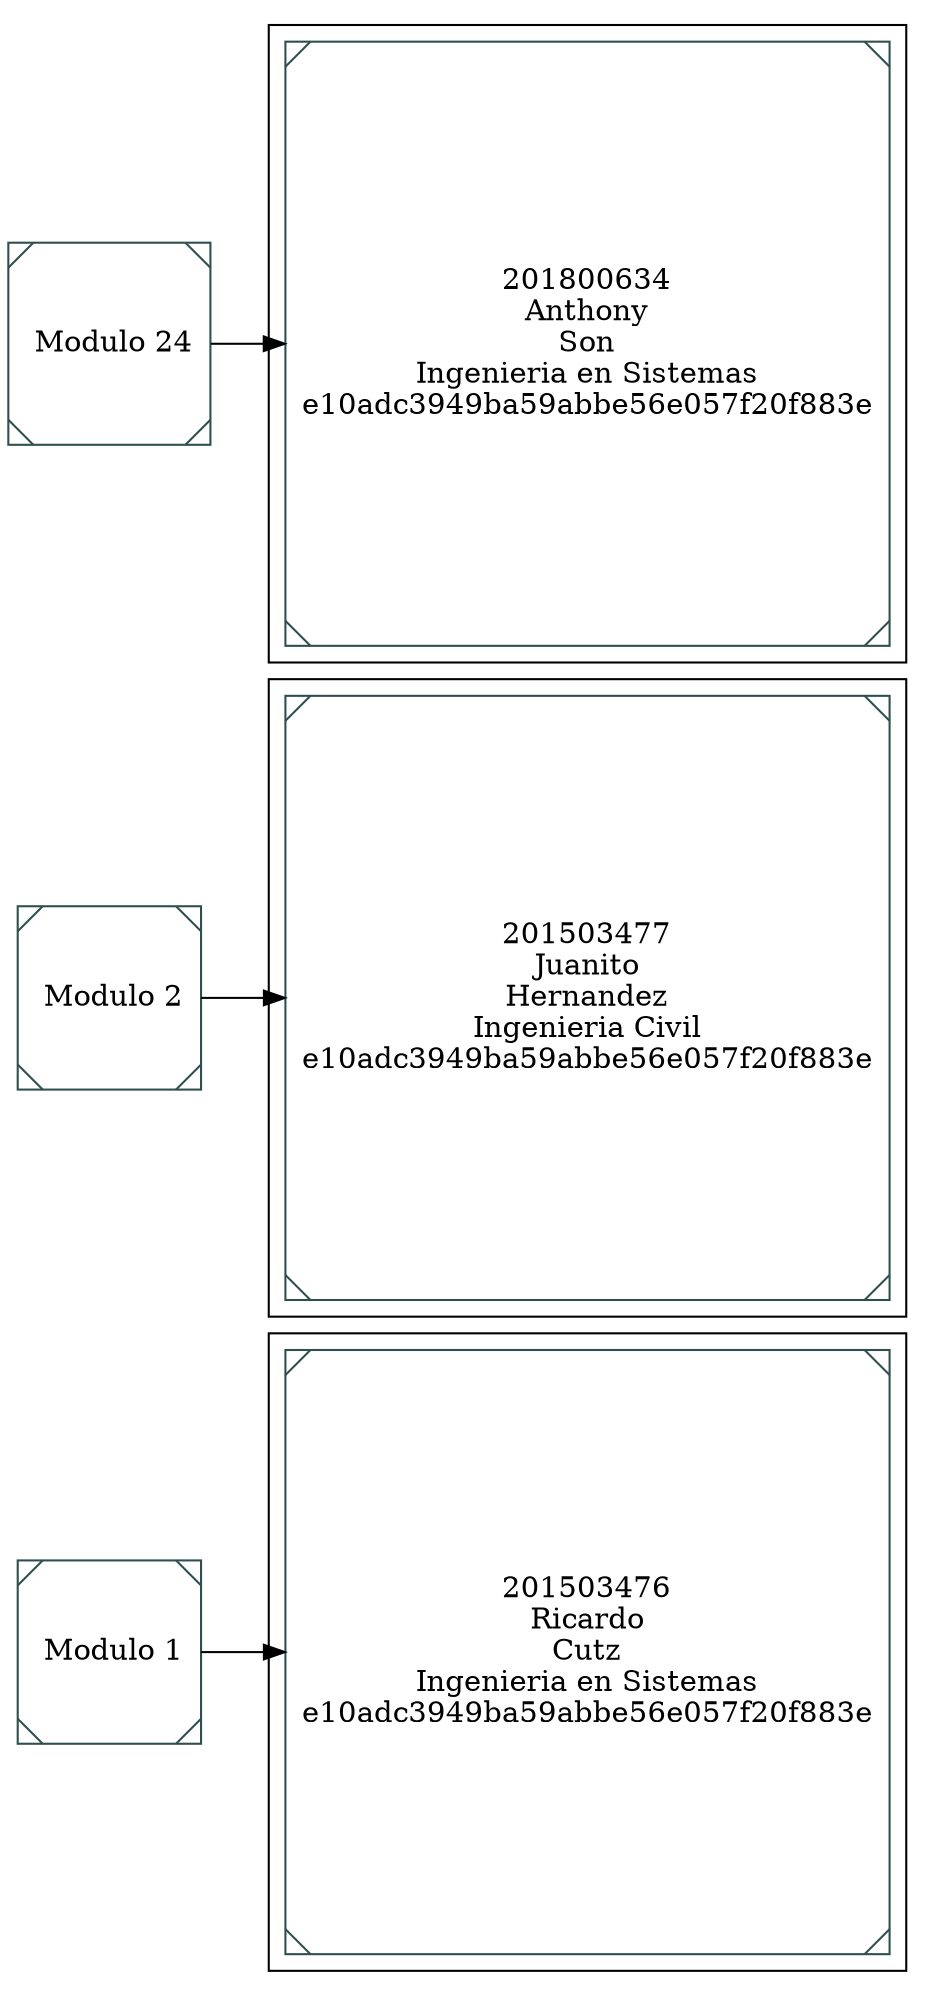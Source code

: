 digraph G { rankdir = LR; 
 node[shape=Msquare  color = darkslategray text=white gradientangle=90];Nodo2076201091[label =" Modulo 1"] 
subgraph cluster_2076201091 {  node[shape=Msquare  color = darkslategray text=white gradientangle=90]; 
2109767532[label="201503476
Ricardo
Cutz
Ingenieria en Sistemas
e10adc3949ba59abbe56e057f20f883e"]
}Nodo2076201091->2109767532
Nodo1913778474[label =" Modulo 2"] 
subgraph cluster_1913778474 {  node[shape=Msquare  color = darkslategray text=white gradientangle=90]; 
67093660[label="201503477
Juanito
Hernandez
Ingenieria Civil
e10adc3949ba59abbe56e057f20f883e"]
}Nodo1913778474->67093660
Nodo2036521496[label =" Modulo 24"] 
subgraph cluster_2036521496 {  node[shape=Msquare  color = darkslategray text=white gradientangle=90]; 
71576204[label="201800634
Anthony
Son
Ingenieria en Sistemas
e10adc3949ba59abbe56e057f20f883e"]
}Nodo2036521496->71576204
} 